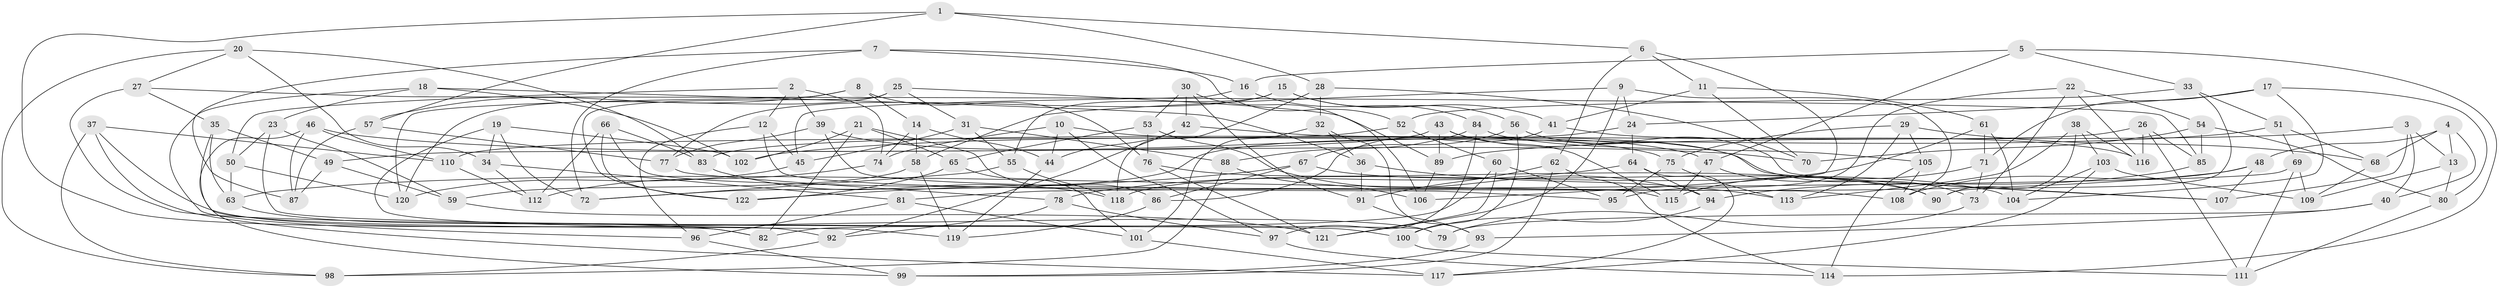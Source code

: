 // Generated by graph-tools (version 1.1) at 2025/16/03/09/25 04:16:25]
// undirected, 122 vertices, 244 edges
graph export_dot {
graph [start="1"]
  node [color=gray90,style=filled];
  1;
  2;
  3;
  4;
  5;
  6;
  7;
  8;
  9;
  10;
  11;
  12;
  13;
  14;
  15;
  16;
  17;
  18;
  19;
  20;
  21;
  22;
  23;
  24;
  25;
  26;
  27;
  28;
  29;
  30;
  31;
  32;
  33;
  34;
  35;
  36;
  37;
  38;
  39;
  40;
  41;
  42;
  43;
  44;
  45;
  46;
  47;
  48;
  49;
  50;
  51;
  52;
  53;
  54;
  55;
  56;
  57;
  58;
  59;
  60;
  61;
  62;
  63;
  64;
  65;
  66;
  67;
  68;
  69;
  70;
  71;
  72;
  73;
  74;
  75;
  76;
  77;
  78;
  79;
  80;
  81;
  82;
  83;
  84;
  85;
  86;
  87;
  88;
  89;
  90;
  91;
  92;
  93;
  94;
  95;
  96;
  97;
  98;
  99;
  100;
  101;
  102;
  103;
  104;
  105;
  106;
  107;
  108;
  109;
  110;
  111;
  112;
  113;
  114;
  115;
  116;
  117;
  118;
  119;
  120;
  121;
  122;
  1 -- 92;
  1 -- 57;
  1 -- 6;
  1 -- 28;
  2 -- 39;
  2 -- 12;
  2 -- 74;
  2 -- 50;
  3 -- 40;
  3 -- 107;
  3 -- 13;
  3 -- 89;
  4 -- 40;
  4 -- 68;
  4 -- 13;
  4 -- 48;
  5 -- 16;
  5 -- 33;
  5 -- 114;
  5 -- 47;
  6 -- 11;
  6 -- 106;
  6 -- 62;
  7 -- 72;
  7 -- 52;
  7 -- 16;
  7 -- 87;
  8 -- 57;
  8 -- 76;
  8 -- 14;
  8 -- 120;
  9 -- 121;
  9 -- 108;
  9 -- 24;
  9 -- 58;
  10 -- 75;
  10 -- 97;
  10 -- 74;
  10 -- 44;
  11 -- 61;
  11 -- 41;
  11 -- 70;
  12 -- 45;
  12 -- 95;
  12 -- 96;
  13 -- 80;
  13 -- 109;
  14 -- 58;
  14 -- 44;
  14 -- 74;
  15 -- 55;
  15 -- 41;
  15 -- 56;
  15 -- 77;
  16 -- 45;
  16 -- 84;
  17 -- 71;
  17 -- 104;
  17 -- 80;
  17 -- 24;
  18 -- 102;
  18 -- 23;
  18 -- 36;
  18 -- 96;
  19 -- 72;
  19 -- 119;
  19 -- 102;
  19 -- 34;
  20 -- 98;
  20 -- 27;
  20 -- 34;
  20 -- 83;
  21 -- 82;
  21 -- 65;
  21 -- 102;
  21 -- 86;
  22 -- 73;
  22 -- 54;
  22 -- 95;
  22 -- 116;
  23 -- 79;
  23 -- 50;
  23 -- 59;
  24 -- 72;
  24 -- 64;
  25 -- 89;
  25 -- 122;
  25 -- 120;
  25 -- 31;
  26 -- 111;
  26 -- 85;
  26 -- 83;
  26 -- 116;
  27 -- 35;
  27 -- 85;
  27 -- 100;
  28 -- 70;
  28 -- 118;
  28 -- 32;
  29 -- 75;
  29 -- 113;
  29 -- 105;
  29 -- 68;
  30 -- 106;
  30 -- 91;
  30 -- 53;
  30 -- 42;
  31 -- 55;
  31 -- 45;
  31 -- 88;
  32 -- 36;
  32 -- 101;
  32 -- 93;
  33 -- 52;
  33 -- 90;
  33 -- 51;
  34 -- 81;
  34 -- 112;
  35 -- 82;
  35 -- 49;
  35 -- 63;
  36 -- 113;
  36 -- 91;
  37 -- 79;
  37 -- 117;
  37 -- 98;
  37 -- 110;
  38 -- 116;
  38 -- 103;
  38 -- 113;
  38 -- 90;
  39 -- 77;
  39 -- 108;
  39 -- 47;
  40 -- 93;
  40 -- 79;
  41 -- 86;
  41 -- 116;
  42 -- 44;
  42 -- 92;
  42 -- 107;
  43 -- 89;
  43 -- 73;
  43 -- 49;
  43 -- 115;
  44 -- 119;
  45 -- 120;
  46 -- 99;
  46 -- 110;
  46 -- 87;
  46 -- 70;
  47 -- 90;
  47 -- 115;
  48 -- 107;
  48 -- 108;
  48 -- 63;
  49 -- 87;
  49 -- 59;
  50 -- 63;
  50 -- 120;
  51 -- 102;
  51 -- 69;
  51 -- 68;
  52 -- 60;
  52 -- 110;
  53 -- 94;
  53 -- 76;
  53 -- 65;
  54 -- 80;
  54 -- 70;
  54 -- 85;
  55 -- 118;
  55 -- 72;
  56 -- 100;
  56 -- 67;
  56 -- 107;
  57 -- 77;
  57 -- 87;
  58 -- 119;
  58 -- 59;
  59 -- 121;
  60 -- 95;
  60 -- 82;
  60 -- 121;
  61 -- 71;
  61 -- 118;
  61 -- 104;
  62 -- 91;
  62 -- 99;
  62 -- 114;
  63 -- 82;
  64 -- 117;
  64 -- 78;
  64 -- 94;
  65 -- 101;
  65 -- 122;
  66 -- 83;
  66 -- 122;
  66 -- 115;
  66 -- 112;
  67 -- 86;
  67 -- 104;
  67 -- 122;
  68 -- 109;
  69 -- 111;
  69 -- 109;
  69 -- 81;
  71 -- 115;
  71 -- 73;
  73 -- 79;
  74 -- 112;
  75 -- 113;
  75 -- 95;
  76 -- 121;
  76 -- 90;
  77 -- 78;
  78 -- 97;
  78 -- 92;
  80 -- 111;
  81 -- 101;
  81 -- 96;
  83 -- 118;
  84 -- 97;
  84 -- 88;
  84 -- 105;
  85 -- 94;
  86 -- 119;
  88 -- 106;
  88 -- 98;
  89 -- 106;
  91 -- 93;
  92 -- 98;
  93 -- 99;
  94 -- 100;
  96 -- 99;
  97 -- 114;
  100 -- 111;
  101 -- 117;
  103 -- 117;
  103 -- 109;
  103 -- 104;
  105 -- 114;
  105 -- 108;
  110 -- 112;
}
